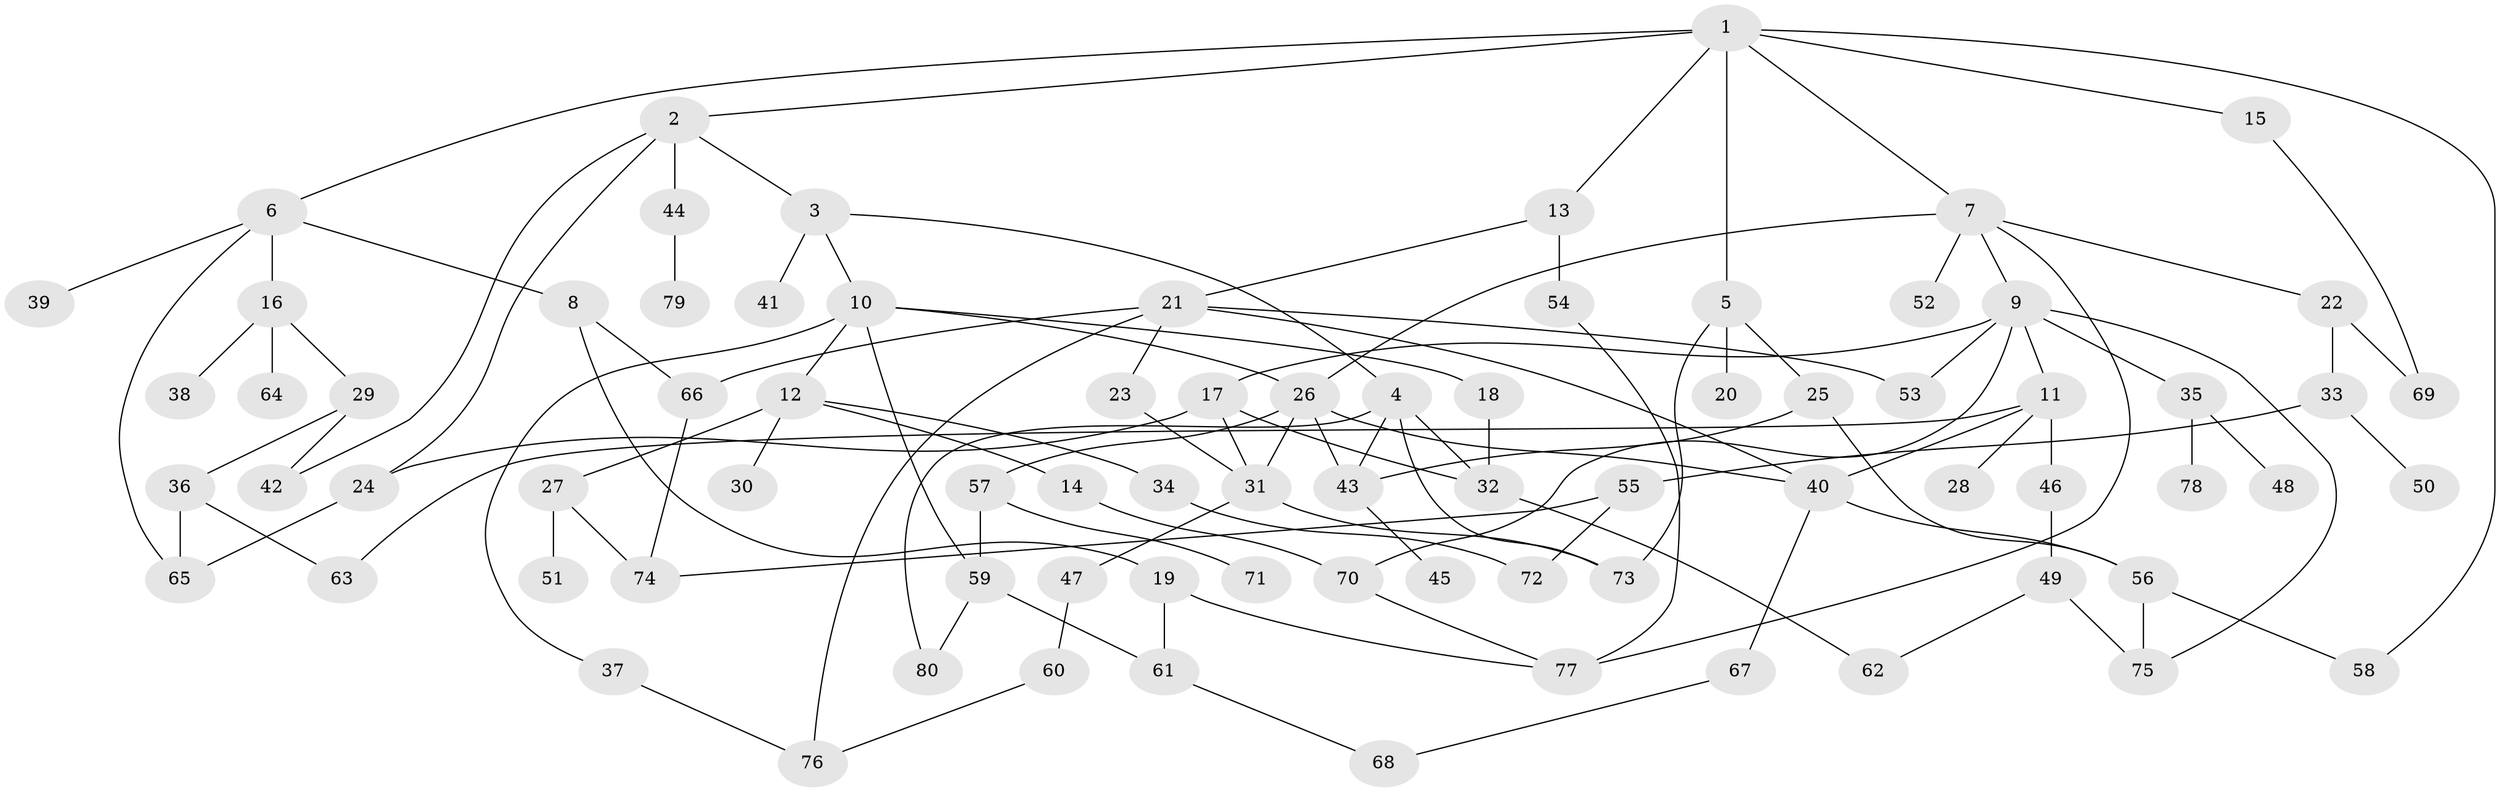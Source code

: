 // Generated by graph-tools (version 1.1) at 2025/49/03/09/25 03:49:23]
// undirected, 80 vertices, 116 edges
graph export_dot {
graph [start="1"]
  node [color=gray90,style=filled];
  1;
  2;
  3;
  4;
  5;
  6;
  7;
  8;
  9;
  10;
  11;
  12;
  13;
  14;
  15;
  16;
  17;
  18;
  19;
  20;
  21;
  22;
  23;
  24;
  25;
  26;
  27;
  28;
  29;
  30;
  31;
  32;
  33;
  34;
  35;
  36;
  37;
  38;
  39;
  40;
  41;
  42;
  43;
  44;
  45;
  46;
  47;
  48;
  49;
  50;
  51;
  52;
  53;
  54;
  55;
  56;
  57;
  58;
  59;
  60;
  61;
  62;
  63;
  64;
  65;
  66;
  67;
  68;
  69;
  70;
  71;
  72;
  73;
  74;
  75;
  76;
  77;
  78;
  79;
  80;
  1 -- 2;
  1 -- 5;
  1 -- 6;
  1 -- 7;
  1 -- 13;
  1 -- 15;
  1 -- 58;
  2 -- 3;
  2 -- 42;
  2 -- 44;
  2 -- 24;
  3 -- 4;
  3 -- 10;
  3 -- 41;
  4 -- 73;
  4 -- 80;
  4 -- 43;
  4 -- 32;
  5 -- 20;
  5 -- 25;
  5 -- 73;
  6 -- 8;
  6 -- 16;
  6 -- 39;
  6 -- 65;
  7 -- 9;
  7 -- 22;
  7 -- 26;
  7 -- 52;
  7 -- 77;
  8 -- 19;
  8 -- 66;
  9 -- 11;
  9 -- 17;
  9 -- 35;
  9 -- 53;
  9 -- 70;
  9 -- 75;
  10 -- 12;
  10 -- 18;
  10 -- 37;
  10 -- 59;
  10 -- 26;
  11 -- 28;
  11 -- 46;
  11 -- 40;
  11 -- 63;
  12 -- 14;
  12 -- 27;
  12 -- 30;
  12 -- 34;
  13 -- 21;
  13 -- 54;
  14 -- 70;
  15 -- 69;
  16 -- 29;
  16 -- 38;
  16 -- 64;
  17 -- 24;
  17 -- 31;
  17 -- 32;
  18 -- 32;
  19 -- 61;
  19 -- 77;
  21 -- 23;
  21 -- 40;
  21 -- 66;
  21 -- 76;
  21 -- 53;
  22 -- 33;
  22 -- 69;
  23 -- 31;
  24 -- 65;
  25 -- 43;
  25 -- 56;
  26 -- 57;
  26 -- 40;
  26 -- 43;
  26 -- 31;
  27 -- 51;
  27 -- 74;
  29 -- 36;
  29 -- 42;
  31 -- 47;
  31 -- 73;
  32 -- 62;
  33 -- 50;
  33 -- 55;
  34 -- 72;
  35 -- 48;
  35 -- 78;
  36 -- 63;
  36 -- 65;
  37 -- 76;
  40 -- 56;
  40 -- 67;
  43 -- 45;
  44 -- 79;
  46 -- 49;
  47 -- 60;
  49 -- 62;
  49 -- 75;
  54 -- 77;
  55 -- 74;
  55 -- 72;
  56 -- 75;
  56 -- 58;
  57 -- 59;
  57 -- 71;
  59 -- 80;
  59 -- 61;
  60 -- 76;
  61 -- 68;
  66 -- 74;
  67 -- 68;
  70 -- 77;
}
